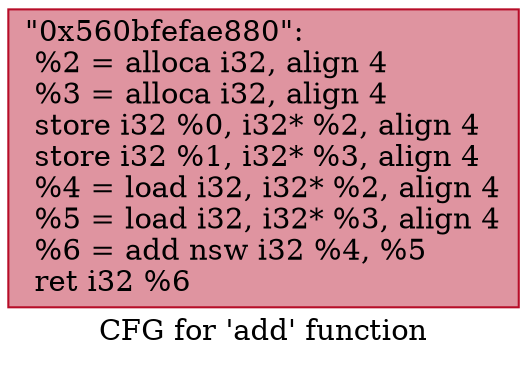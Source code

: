 digraph "CFG for 'add' function" {
	label="CFG for 'add' function";

	Node0x560bfefae880 [shape=record,color="#b70d28ff", style=filled, fillcolor="#b70d2870",label="{\"0x560bfefae880\":\l  %2 = alloca i32, align 4\l  %3 = alloca i32, align 4\l  store i32 %0, i32* %2, align 4\l  store i32 %1, i32* %3, align 4\l  %4 = load i32, i32* %2, align 4\l  %5 = load i32, i32* %3, align 4\l  %6 = add nsw i32 %4, %5\l  ret i32 %6\l}"];
}
